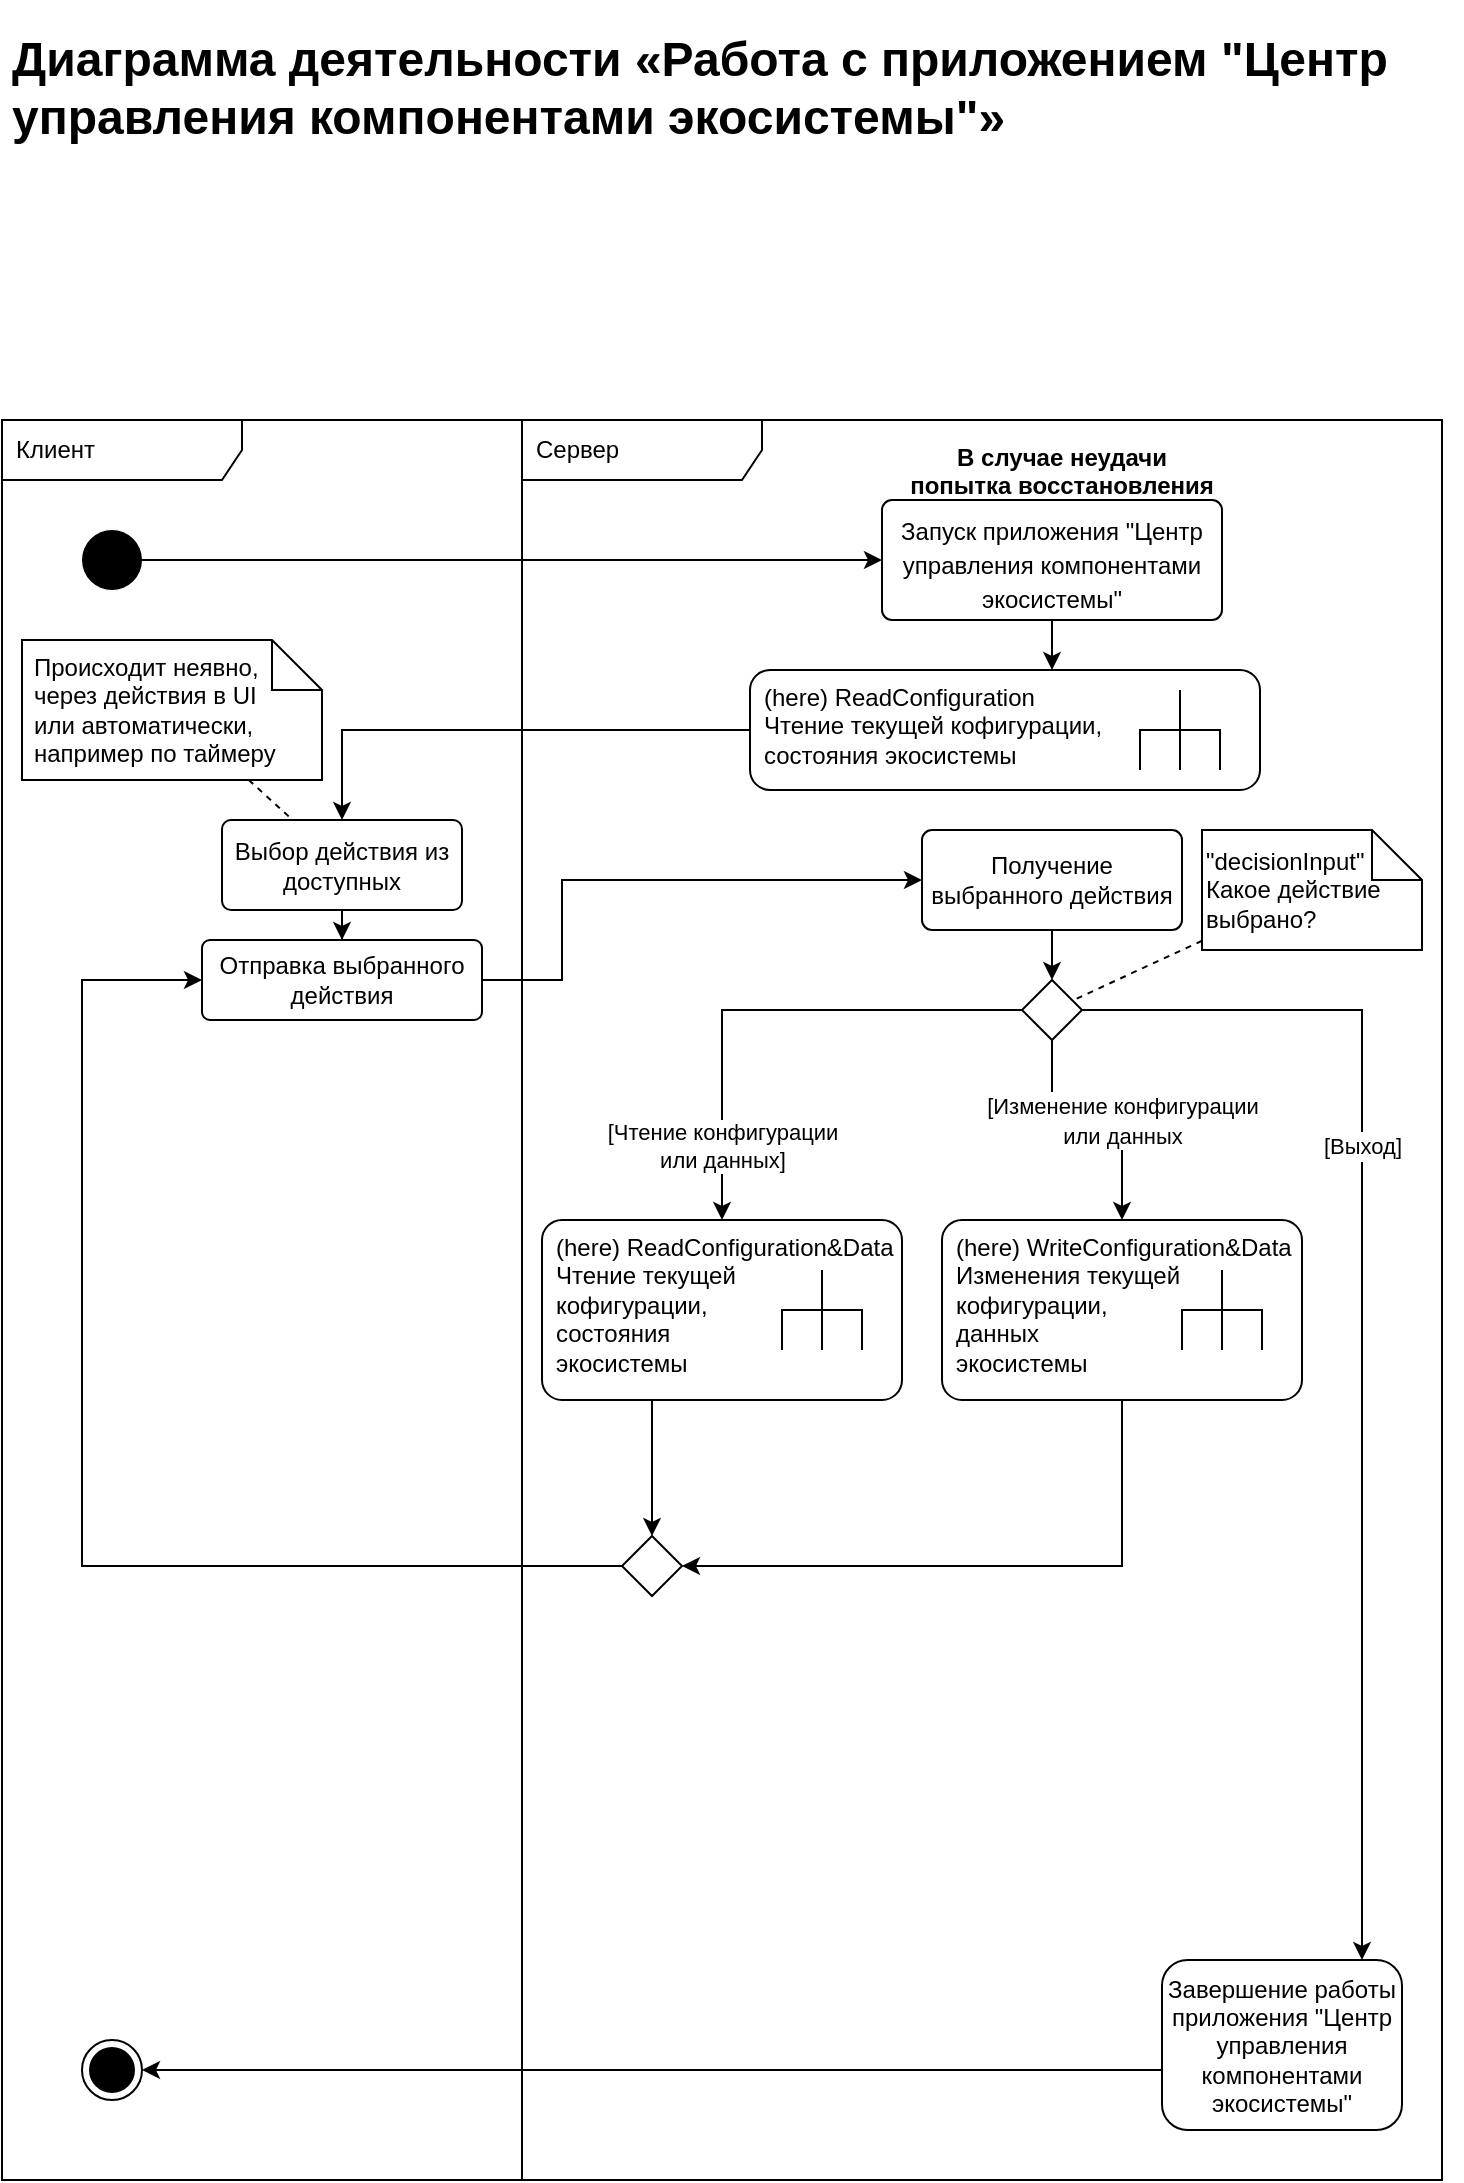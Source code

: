 <mxfile version="20.2.3" type="device" pages="3"><diagram id="9UsomqojViAuLnaPdlNh" name="Main diagram"><mxGraphModel dx="1320" dy="-602" grid="1" gridSize="10" guides="1" tooltips="1" connect="1" arrows="1" fold="1" page="1" pageScale="1" pageWidth="827" pageHeight="1169" math="0" shadow="0"><root><mxCell id="0"/><mxCell id="1" parent="0"/><mxCell id="DI5fFlfgpQI35xA6taGO-94" value="Сервер" style="shape=umlFrame;whiteSpace=wrap;html=1;width=120;height=30;boundedLbl=1;verticalAlign=middle;align=left;spacingLeft=5;" parent="1" vertex="1"><mxGeometry x="300" y="1400" width="460" height="880" as="geometry"/></mxCell><mxCell id="DI5fFlfgpQI35xA6taGO-26" value="В случае неудачи &#10;попытка восстановления" style="text;align=center;fontStyle=1;verticalAlign=middle;spacingLeft=3;spacingRight=3;strokeColor=none;rotatable=0;points=[[0,0.5],[1,0.5]];portConstraint=eastwest;rounded=1;" parent="1" vertex="1"><mxGeometry x="490.0" y="1400" width="160" height="50" as="geometry"/></mxCell><mxCell id="DI5fFlfgpQI35xA6taGO-92" value="&lt;h1&gt;Диаграмма деятельности «Работа с приложением &quot;Центр управления компонентами экосистемы&quot;»&lt;/h1&gt;&lt;span style=&quot;text-align: center;&quot;&gt;&lt;br&gt;&lt;/span&gt;" style="text;html=1;strokeColor=none;fillColor=none;spacing=5;spacingTop=-20;overflow=hidden;rounded=0;whiteSpace=wrap;" parent="1" vertex="1"><mxGeometry x="40" y="1200" width="730" height="160" as="geometry"/></mxCell><mxCell id="DI5fFlfgpQI35xA6taGO-93" value="Клиент" style="shape=umlFrame;whiteSpace=wrap;html=1;width=120;height=30;boundedLbl=1;verticalAlign=middle;align=left;spacingLeft=5;" parent="1" vertex="1"><mxGeometry x="40" y="1400" width="260" height="880" as="geometry"/></mxCell><mxCell id="DI5fFlfgpQI35xA6taGO-95" value="" style="ellipse;html=1;shape=endState;fillColor=#000000;strokeColor=#000000;fontSize=14;" parent="1" vertex="1"><mxGeometry x="80" y="2210" width="30" height="30" as="geometry"/></mxCell><mxCell id="DI5fFlfgpQI35xA6taGO-100" style="edgeStyle=orthogonalEdgeStyle;rounded=0;orthogonalLoop=1;jettySize=auto;html=1;fontSize=14;" parent="1" source="DI5fFlfgpQI35xA6taGO-96" target="DI5fFlfgpQI35xA6taGO-97" edge="1"><mxGeometry relative="1" as="geometry"/></mxCell><mxCell id="DI5fFlfgpQI35xA6taGO-96" value="" style="ellipse;fillColor=#000000;strokeColor=none;fontSize=14;html=1;" parent="1" vertex="1"><mxGeometry x="80" y="1455" width="30" height="30" as="geometry"/></mxCell><mxCell id="X1tYGDxfptllrSs_96oW-2" value="" style="edgeStyle=orthogonalEdgeStyle;rounded=0;orthogonalLoop=1;jettySize=auto;html=1;" parent="1" source="DI5fFlfgpQI35xA6taGO-97" target="X1tYGDxfptllrSs_96oW-26" edge="1"><mxGeometry relative="1" as="geometry"><mxPoint x="565" y="1530" as="targetPoint"/><Array as="points"><mxPoint x="565" y="1530"/><mxPoint x="565" y="1530"/></Array></mxGeometry></mxCell><mxCell id="DI5fFlfgpQI35xA6taGO-97" value="&lt;span style=&quot;font-size: 12px;&quot;&gt;Запуск приложения &quot;Центр управления компонентами экосистемы&quot;&lt;/span&gt;" style="html=1;align=center;verticalAlign=top;rounded=1;absoluteArcSize=1;arcSize=10;dashed=0;fontSize=14;whiteSpace=wrap;" parent="1" vertex="1"><mxGeometry x="480" y="1440" width="170" height="60" as="geometry"/></mxCell><mxCell id="X1tYGDxfptllrSs_96oW-4" value="" style="edgeStyle=orthogonalEdgeStyle;rounded=0;orthogonalLoop=1;jettySize=auto;html=1;" parent="1" source="X1tYGDxfptllrSs_96oW-26" target="X1tYGDxfptllrSs_96oW-3" edge="1"><mxGeometry relative="1" as="geometry"><mxPoint x="400" y="1555" as="sourcePoint"/></mxGeometry></mxCell><mxCell id="X1tYGDxfptllrSs_96oW-8" value="" style="edgeStyle=orthogonalEdgeStyle;rounded=0;orthogonalLoop=1;jettySize=auto;html=1;fontSize=12;" parent="1" source="X1tYGDxfptllrSs_96oW-3" target="X1tYGDxfptllrSs_96oW-7" edge="1"><mxGeometry relative="1" as="geometry"/></mxCell><mxCell id="X1tYGDxfptllrSs_96oW-3" value="&lt;span style=&quot;font-size: 12px;&quot;&gt;Выбор действия из доступных&lt;/span&gt;" style="whiteSpace=wrap;html=1;fontSize=12;verticalAlign=middle;rounded=1;arcSize=10;dashed=0;" parent="1" vertex="1"><mxGeometry x="150" y="1600" width="120" height="45" as="geometry"/></mxCell><mxCell id="X1tYGDxfptllrSs_96oW-10" value="" style="edgeStyle=orthogonalEdgeStyle;rounded=0;orthogonalLoop=1;jettySize=auto;html=1;fontSize=12;" parent="1" source="X1tYGDxfptllrSs_96oW-7" target="X1tYGDxfptllrSs_96oW-9" edge="1"><mxGeometry relative="1" as="geometry"><Array as="points"><mxPoint x="320" y="1680"/><mxPoint x="320" y="1630"/></Array></mxGeometry></mxCell><mxCell id="X1tYGDxfptllrSs_96oW-7" value="Отправка выбранного действия" style="whiteSpace=wrap;html=1;rounded=1;arcSize=10;dashed=0;" parent="1" vertex="1"><mxGeometry x="140" y="1660" width="140" height="40" as="geometry"/></mxCell><mxCell id="X1tYGDxfptllrSs_96oW-12" style="edgeStyle=orthogonalEdgeStyle;rounded=0;orthogonalLoop=1;jettySize=auto;html=1;fontSize=12;" parent="1" source="X1tYGDxfptllrSs_96oW-9" target="X1tYGDxfptllrSs_96oW-11" edge="1"><mxGeometry relative="1" as="geometry"/></mxCell><mxCell id="X1tYGDxfptllrSs_96oW-9" value="Получение выбранного действия" style="whiteSpace=wrap;html=1;rounded=1;arcSize=10;dashed=0;" parent="1" vertex="1"><mxGeometry x="500" y="1605" width="130" height="50" as="geometry"/></mxCell><mxCell id="X1tYGDxfptllrSs_96oW-20" value="" style="edgeStyle=orthogonalEdgeStyle;shape=connector;rounded=0;orthogonalLoop=1;jettySize=auto;html=1;labelBackgroundColor=default;fontFamily=Helvetica;fontSize=12;fontColor=default;endArrow=classic;strokeColor=default;" parent="1" source="X1tYGDxfptllrSs_96oW-11" target="X1tYGDxfptllrSs_96oW-19" edge="1"><mxGeometry relative="1" as="geometry"><Array as="points"><mxPoint x="720" y="1695"/></Array></mxGeometry></mxCell><mxCell id="X1tYGDxfptllrSs_96oW-21" value="&lt;span style=&quot;font-size: 11px;&quot;&gt;[Выход]&lt;/span&gt;" style="edgeLabel;html=1;align=center;verticalAlign=middle;resizable=0;points=[];fontSize=12;fontFamily=Helvetica;fontColor=default;" parent="X1tYGDxfptllrSs_96oW-20" vertex="1" connectable="0"><mxGeometry x="0.356" y="-3" relative="1" as="geometry"><mxPoint x="3" y="-209" as="offset"/></mxGeometry></mxCell><mxCell id="X1tYGDxfptllrSs_96oW-24" value="" style="edgeStyle=orthogonalEdgeStyle;shape=connector;rounded=0;orthogonalLoop=1;jettySize=auto;html=1;labelBackgroundColor=default;fontFamily=Helvetica;fontSize=12;fontColor=default;endArrow=classic;strokeColor=default;" parent="1" source="X1tYGDxfptllrSs_96oW-11" target="Ns5YHfF0-FEPGCTIs2n--6" edge="1"><mxGeometry relative="1" as="geometry"><mxPoint x="565" y="1800" as="targetPoint"/></mxGeometry></mxCell><mxCell id="X1tYGDxfptllrSs_96oW-25" value="&lt;span style=&quot;font-size: 11px;&quot;&gt;[Изменение конфигурации&lt;br&gt;&lt;/span&gt;&lt;span style=&quot;font-size: 11px;&quot;&gt;или данных&lt;/span&gt;&lt;span style=&quot;font-size: 11px;&quot;&gt;&lt;br&gt;&lt;/span&gt;" style="edgeLabel;html=1;align=center;verticalAlign=middle;resizable=0;points=[];fontSize=12;fontFamily=Helvetica;fontColor=default;" parent="X1tYGDxfptllrSs_96oW-24" vertex="1" connectable="0"><mxGeometry x="0.298" relative="1" as="geometry"><mxPoint y="-6" as="offset"/></mxGeometry></mxCell><mxCell id="Ns5YHfF0-FEPGCTIs2n--3" value="" style="edgeStyle=orthogonalEdgeStyle;rounded=0;orthogonalLoop=1;jettySize=auto;html=1;" edge="1" parent="1" source="X1tYGDxfptllrSs_96oW-11" target="Ns5YHfF0-FEPGCTIs2n--5"><mxGeometry relative="1" as="geometry"><mxPoint x="405.0" y="1800" as="targetPoint"/></mxGeometry></mxCell><mxCell id="Ns5YHfF0-FEPGCTIs2n--4" value="[Чтение конфигурации &lt;br&gt;или данных]" style="edgeLabel;html=1;align=center;verticalAlign=middle;resizable=0;points=[];" vertex="1" connectable="0" parent="Ns5YHfF0-FEPGCTIs2n--3"><mxGeometry x="0.658" y="-3" relative="1" as="geometry"><mxPoint x="3" y="6" as="offset"/></mxGeometry></mxCell><mxCell id="X1tYGDxfptllrSs_96oW-11" value="" style="rhombus;fontSize=12;" parent="1" vertex="1"><mxGeometry x="550" y="1680" width="30" height="30" as="geometry"/></mxCell><mxCell id="X1tYGDxfptllrSs_96oW-14" style="rounded=0;orthogonalLoop=1;jettySize=auto;html=1;fontSize=12;endArrow=none;endFill=0;dashed=1;" parent="1" source="X1tYGDxfptllrSs_96oW-13" target="X1tYGDxfptllrSs_96oW-11" edge="1"><mxGeometry relative="1" as="geometry"/></mxCell><mxCell id="X1tYGDxfptllrSs_96oW-13" value="&lt;div style=&quot;&quot;&gt;&quot;decisionInput&quot;&lt;/div&gt;&lt;span style=&quot;text-align: center;&quot;&gt;Какое действие выбрано?&lt;/span&gt;" style="shape=note2;boundedLbl=1;whiteSpace=wrap;html=1;size=25;verticalAlign=middle;align=left;fontSize=12;spacingTop=0;" parent="1" vertex="1"><mxGeometry x="640" y="1605" width="110" height="60" as="geometry"/></mxCell><mxCell id="X1tYGDxfptllrSs_96oW-22" style="edgeStyle=orthogonalEdgeStyle;shape=connector;rounded=0;orthogonalLoop=1;jettySize=auto;html=1;labelBackgroundColor=default;fontFamily=Helvetica;fontSize=12;fontColor=default;endArrow=classic;strokeColor=default;" parent="1" source="X1tYGDxfptllrSs_96oW-19" target="DI5fFlfgpQI35xA6taGO-95" edge="1"><mxGeometry relative="1" as="geometry"><Array as="points"><mxPoint x="500" y="2225"/><mxPoint x="500" y="2225"/></Array></mxGeometry></mxCell><mxCell id="X1tYGDxfptllrSs_96oW-19" value="Завершение работы приложения &quot;Центр управления компонентами экосистемы&quot;" style="whiteSpace=wrap;html=1;rounded=1;" parent="1" vertex="1"><mxGeometry x="620" y="2170" width="120" height="85" as="geometry"/></mxCell><UserObject label="(here) ReadConfiguration&lt;br&gt;&lt;span style=&quot;text-align: center;&quot;&gt;Чтение текущей кофигурации, &lt;br&gt;состояния экосистемы&lt;/span&gt;" link="data:page/id,hd8zI2Qt1j7kPz5_j84O" id="X1tYGDxfptllrSs_96oW-26"><mxCell style="shape=mxgraph.uml25.behaviorAction;html=1;rounded=1;absoluteArcSize=1;arcSize=10;align=left;spacingLeft=5;fontFamily=Helvetica;fontSize=12;fontColor=default;strokeColor=default;fillColor=default;verticalAlign=top;" parent="1" vertex="1"><mxGeometry x="414" y="1525" width="255" height="60" as="geometry"/></mxCell></UserObject><mxCell id="BLzVW4yP7n9GUXeEVfy9-2" style="shape=connector;rounded=0;orthogonalLoop=1;jettySize=auto;html=1;labelBackgroundColor=default;fontFamily=Helvetica;fontSize=12;fontColor=default;endArrow=none;strokeColor=default;endFill=0;dashed=1;" parent="1" source="BLzVW4yP7n9GUXeEVfy9-1" target="X1tYGDxfptllrSs_96oW-3" edge="1"><mxGeometry relative="1" as="geometry"/></mxCell><mxCell id="BLzVW4yP7n9GUXeEVfy9-1" value="&lt;div style=&quot;&quot;&gt;Происходит неявно, через действия в UI&lt;/div&gt;&lt;div style=&quot;&quot;&gt;или автоматически, например по таймеру&lt;/div&gt;" style="shape=note2;boundedLbl=1;whiteSpace=wrap;html=1;size=25;verticalAlign=middle;align=left;fontSize=12;spacingTop=0;spacingLeft=4;" parent="1" vertex="1"><mxGeometry x="50" y="1510" width="150" height="70" as="geometry"/></mxCell><mxCell id="Ns5YHfF0-FEPGCTIs2n--8" style="edgeStyle=orthogonalEdgeStyle;rounded=0;orthogonalLoop=1;jettySize=auto;html=1;" edge="1" parent="1" source="Ns5YHfF0-FEPGCTIs2n--5" target="Ns5YHfF0-FEPGCTIs2n--7"><mxGeometry relative="1" as="geometry"><Array as="points"><mxPoint x="365" y="1910"/><mxPoint x="365" y="1910"/></Array></mxGeometry></mxCell><UserObject label="(here) ReadConfiguration&amp;amp;Data&lt;br&gt;&lt;span style=&quot;&quot;&gt;Чтение текущей &lt;br&gt;кофигурации, &lt;br&gt;состояния &lt;br&gt;экосистемы&lt;/span&gt;" link="data:page/id,hd8zI2Qt1j7kPz5_j84O" placeholders="null" id="Ns5YHfF0-FEPGCTIs2n--5"><mxCell style="shape=mxgraph.uml25.behaviorAction;html=1;rounded=1;absoluteArcSize=1;arcSize=10;align=left;spacingLeft=5;fontFamily=Helvetica;fontSize=12;fontColor=default;strokeColor=default;fillColor=default;verticalAlign=top;horizontal=1;labelPosition=center;verticalLabelPosition=middle;" vertex="1" parent="1"><mxGeometry x="310" y="1800" width="180" height="90" as="geometry"/></mxCell></UserObject><mxCell id="Ns5YHfF0-FEPGCTIs2n--9" style="edgeStyle=orthogonalEdgeStyle;rounded=0;orthogonalLoop=1;jettySize=auto;html=1;" edge="1" parent="1" source="Ns5YHfF0-FEPGCTIs2n--6" target="Ns5YHfF0-FEPGCTIs2n--7"><mxGeometry relative="1" as="geometry"><Array as="points"><mxPoint x="600" y="1973"/></Array></mxGeometry></mxCell><UserObject label="(here) WriteConfiguration&amp;amp;Data&lt;br&gt;&lt;span style=&quot;&quot;&gt;Изменения текущей &lt;br&gt;кофигурации, &lt;br&gt;данных&lt;br&gt;экосистемы&lt;/span&gt;" link="data:page/id,ylNswd9d-pCwAk4WN27b" id="Ns5YHfF0-FEPGCTIs2n--6"><mxCell style="shape=mxgraph.uml25.behaviorAction;html=1;rounded=1;absoluteArcSize=1;arcSize=10;align=left;spacingLeft=5;fontFamily=Helvetica;fontSize=12;fontColor=default;strokeColor=default;fillColor=default;verticalAlign=top;horizontal=1;labelPosition=center;verticalLabelPosition=middle;" vertex="1" parent="1"><mxGeometry x="510" y="1800" width="180" height="90" as="geometry"/></mxCell></UserObject><mxCell id="Ns5YHfF0-FEPGCTIs2n--11" style="edgeStyle=orthogonalEdgeStyle;rounded=0;orthogonalLoop=1;jettySize=auto;html=1;" edge="1" parent="1" source="Ns5YHfF0-FEPGCTIs2n--7" target="X1tYGDxfptllrSs_96oW-7"><mxGeometry relative="1" as="geometry"><Array as="points"><mxPoint x="80" y="1973"/><mxPoint x="80" y="1680"/></Array></mxGeometry></mxCell><mxCell id="Ns5YHfF0-FEPGCTIs2n--7" value="" style="rhombus;fontSize=12;" vertex="1" parent="1"><mxGeometry x="350" y="1958" width="30" height="30" as="geometry"/></mxCell></root></mxGraphModel></diagram><diagram id="hd8zI2Qt1j7kPz5_j84O" name="ReadConfiguration&amp;Data"><mxGraphModel dx="163" dy="-744" grid="1" gridSize="10" guides="1" tooltips="1" connect="1" arrows="1" fold="1" page="1" pageScale="1" pageWidth="827" pageHeight="1169" math="0" shadow="0"><root><mxCell id="0"/><mxCell id="1" parent="0"/><mxCell id="CWNwZMJmdp2RIXEAEu96-1" value="Запуск приложения &quot;Центр управления компонентами экосистемы&quot;" style="whiteSpace=wrap;html=1;fillColor=#ffffc0;strokeColor=#ff0000;rounded=1;imageHeight=24;arcSize=20;" vertex="1" parent="1"><mxGeometry x="1389.99" y="1265" width="146.85" height="65" as="geometry"/></mxCell><mxCell id="CWNwZMJmdp2RIXEAEu96-2" value="Выбор доступного действия" style="whiteSpace=wrap;html=1;fillColor=#ffffc0;strokeColor=#ff0000;rounded=1;arcSize=20;" vertex="1" parent="1"><mxGeometry x="839.995" y="1430" width="120" height="60" as="geometry"/></mxCell><mxCell id="CWNwZMJmdp2RIXEAEu96-3" value="Какое действие выбрано?" style="rhombus;whiteSpace=wrap;html=1;fillColor=#ffffc0;strokeColor=#ff0000;rounded=0;arcSize=20;" vertex="1" parent="1"><mxGeometry x="1430.0" y="1490" width="136.85" height="80" as="geometry"/></mxCell><mxCell id="CWNwZMJmdp2RIXEAEu96-4" value="" style="edgeStyle=orthogonalEdgeStyle;rounded=0;jumpStyle=arc;jumpSize=10;orthogonalLoop=1;jettySize=auto;html=1;endSize=6;targetPerimeterSpacing=0;strokeWidth=1;exitX=1;exitY=0.5;exitDx=0;exitDy=0;" edge="1" parent="1" source="CWNwZMJmdp2RIXEAEu96-2" target="CWNwZMJmdp2RIXEAEu96-38"><mxGeometry relative="1" as="geometry"/></mxCell><mxCell id="CWNwZMJmdp2RIXEAEu96-5" value="Запрос данных у компонента &quot;Хранение данных&quot;" style="whiteSpace=wrap;html=1;fillColor=#ffffc0;strokeColor=#ff0000;rounded=1;arcSize=20;" vertex="1" parent="1"><mxGeometry x="1179.995" y="1660" width="120" height="60" as="geometry"/></mxCell><mxCell id="CWNwZMJmdp2RIXEAEu96-6" value="" style="edgeStyle=orthogonalEdgeStyle;rounded=0;jumpStyle=arc;jumpSize=10;orthogonalLoop=1;jettySize=auto;html=1;endSize=6;targetPerimeterSpacing=0;strokeWidth=1;exitX=0;exitY=0.5;exitDx=0;exitDy=0;" edge="1" parent="1" source="CWNwZMJmdp2RIXEAEu96-3" target="CWNwZMJmdp2RIXEAEu96-30"><mxGeometry relative="1" as="geometry"><mxPoint x="1299.83" y="1620" as="targetPoint"/><Array as="points"><mxPoint x="1299.84" y="1530"/></Array></mxGeometry></mxCell><mxCell id="CWNwZMJmdp2RIXEAEu96-7" value="[Чтение&amp;nbsp; (просмотр) &lt;br&gt;конфигурации]" style="edgeLabel;html=1;align=center;verticalAlign=middle;resizable=0;points=[];labelBackgroundColor=default;" vertex="1" connectable="0" parent="CWNwZMJmdp2RIXEAEu96-6"><mxGeometry x="0.144" y="1" relative="1" as="geometry"><mxPoint x="66" y="-1" as="offset"/></mxGeometry></mxCell><mxCell id="CWNwZMJmdp2RIXEAEu96-8" value="Запрос данных у отдельных компонентов (если необходимо)" style="whiteSpace=wrap;html=1;fillColor=#ffffc0;strokeColor=#ff0000;rounded=1;arcSize=20;" vertex="1" parent="1"><mxGeometry x="1309.99" y="1660" width="136.86" height="60" as="geometry"/></mxCell><mxCell id="CWNwZMJmdp2RIXEAEu96-9" style="edgeStyle=orthogonalEdgeStyle;rounded=0;jumpStyle=arc;jumpSize=10;orthogonalLoop=1;jettySize=auto;html=1;endSize=6;targetPerimeterSpacing=0;strokeWidth=1;" edge="1" parent="1" target="CWNwZMJmdp2RIXEAEu96-28"><mxGeometry relative="1" as="geometry"><mxPoint x="1269.64" y="1720" as="sourcePoint"/><mxPoint x="1270" y="1760" as="targetPoint"/><Array as="points"><mxPoint x="1269.84" y="1750"/><mxPoint x="1269.84" y="1750"/></Array></mxGeometry></mxCell><mxCell id="CWNwZMJmdp2RIXEAEu96-10" style="edgeStyle=orthogonalEdgeStyle;rounded=0;jumpStyle=arc;jumpSize=10;orthogonalLoop=1;jettySize=auto;html=1;endSize=6;targetPerimeterSpacing=0;strokeWidth=1;" edge="1" parent="1" target="CWNwZMJmdp2RIXEAEu96-28"><mxGeometry relative="1" as="geometry"><mxPoint x="1339.64" y="1720" as="sourcePoint"/><mxPoint x="1339.96" y="1761.04" as="targetPoint"/><Array as="points"><mxPoint x="1339.84" y="1750"/><mxPoint x="1339.84" y="1750"/></Array></mxGeometry></mxCell><mxCell id="CWNwZMJmdp2RIXEAEu96-11" value="Отображение данных" style="whiteSpace=wrap;html=1;fillColor=#ffffc0;strokeColor=#ff0000;rounded=1;arcSize=20;" vertex="1" parent="1"><mxGeometry x="1149.99" y="1800" width="136.86" height="60" as="geometry"/></mxCell><mxCell id="CWNwZMJmdp2RIXEAEu96-12" style="edgeStyle=orthogonalEdgeStyle;rounded=0;orthogonalLoop=1;jettySize=auto;html=1;endArrow=classic;endFill=1;" edge="1" parent="1" source="CWNwZMJmdp2RIXEAEu96-13" target="CWNwZMJmdp2RIXEAEu96-48"><mxGeometry relative="1" as="geometry"><Array as="points"><mxPoint x="1559.99" y="1730"/><mxPoint x="1559.99" y="1730"/></Array></mxGeometry></mxCell><mxCell id="CWNwZMJmdp2RIXEAEu96-13" value="Отправка запроса на изменения данных" style="whiteSpace=wrap;html=1;fillColor=#ffffc0;strokeColor=#ff0000;rounded=1;arcSize=20;" vertex="1" parent="1"><mxGeometry x="1500.0" y="1650" width="120" height="70" as="geometry"/></mxCell><mxCell id="CWNwZMJmdp2RIXEAEu96-14" value="" style="edgeStyle=orthogonalEdgeStyle;rounded=0;jumpStyle=arc;jumpSize=10;orthogonalLoop=1;jettySize=auto;html=1;fontColor=none;endSize=6;targetPerimeterSpacing=0;strokeWidth=1;" edge="1" parent="1" source="CWNwZMJmdp2RIXEAEu96-3" target="CWNwZMJmdp2RIXEAEu96-13"><mxGeometry relative="1" as="geometry"/></mxCell><mxCell id="CWNwZMJmdp2RIXEAEu96-15" value="[Изменение конфигурации]" style="edgeLabel;html=1;align=center;verticalAlign=middle;resizable=0;points=[];fontColor=none;labelBackgroundColor=default;" vertex="1" connectable="0" parent="CWNwZMJmdp2RIXEAEu96-14"><mxGeometry x="-0.49" relative="1" as="geometry"><mxPoint as="offset"/></mxGeometry></mxCell><mxCell id="CWNwZMJmdp2RIXEAEu96-16" value="Завершение работы приложения &quot;Центр управления компонентами экосистемы&quot;" style="whiteSpace=wrap;html=1;fillColor=#ffffc0;strokeColor=#ff0000;rounded=1;arcSize=20;" vertex="1" parent="1"><mxGeometry x="1548.6" y="2120" width="120" height="130" as="geometry"/></mxCell><mxCell id="CWNwZMJmdp2RIXEAEu96-17" value="" style="edgeStyle=orthogonalEdgeStyle;rounded=0;jumpStyle=arc;jumpSize=10;orthogonalLoop=1;jettySize=auto;html=1;fontColor=none;endSize=6;targetPerimeterSpacing=0;strokeWidth=1;" edge="1" parent="1" source="CWNwZMJmdp2RIXEAEu96-3" target="CWNwZMJmdp2RIXEAEu96-16"><mxGeometry relative="1" as="geometry"><Array as="points"><mxPoint x="1639.84" y="1530"/></Array></mxGeometry></mxCell><mxCell id="CWNwZMJmdp2RIXEAEu96-18" value="[Выход]" style="edgeLabel;html=1;align=center;verticalAlign=middle;resizable=0;points=[];fontColor=none;" vertex="1" connectable="0" parent="CWNwZMJmdp2RIXEAEu96-17"><mxGeometry x="-0.298" y="1" relative="1" as="geometry"><mxPoint as="offset"/></mxGeometry></mxCell><mxCell id="CWNwZMJmdp2RIXEAEu96-19" style="edgeStyle=orthogonalEdgeStyle;rounded=0;orthogonalLoop=1;jettySize=auto;html=1;entryX=0.75;entryY=0;entryDx=0;entryDy=0;" edge="1" parent="1" source="CWNwZMJmdp2RIXEAEu96-30" target="CWNwZMJmdp2RIXEAEu96-5"><mxGeometry relative="1" as="geometry"><mxPoint x="1269.99" y="1630" as="sourcePoint"/><Array as="points"><mxPoint x="1269.84" y="1640"/><mxPoint x="1269.84" y="1640"/></Array></mxGeometry></mxCell><mxCell id="CWNwZMJmdp2RIXEAEu96-20" style="edgeStyle=orthogonalEdgeStyle;rounded=0;orthogonalLoop=1;jettySize=auto;html=1;entryX=0.25;entryY=0;entryDx=0;entryDy=0;" edge="1" parent="1" source="CWNwZMJmdp2RIXEAEu96-30" target="CWNwZMJmdp2RIXEAEu96-8"><mxGeometry relative="1" as="geometry"><mxPoint x="1329.99" y="1630" as="sourcePoint"/><Array as="points"><mxPoint x="1343.84" y="1645"/></Array></mxGeometry></mxCell><mxCell id="CWNwZMJmdp2RIXEAEu96-21" style="edgeStyle=orthogonalEdgeStyle;rounded=0;orthogonalLoop=1;jettySize=auto;html=1;exitX=0;exitY=0.5;exitDx=0;exitDy=0;entryX=0.5;entryY=0;entryDx=0;entryDy=0;" edge="1" parent="1" source="CWNwZMJmdp2RIXEAEu96-22" target="CWNwZMJmdp2RIXEAEu96-2"><mxGeometry relative="1" as="geometry"/></mxCell><mxCell id="CWNwZMJmdp2RIXEAEu96-22" value="Чтение текущей кофигурации, состояния экосистемы" style="whiteSpace=wrap;html=1;fillColor=#ffffc0;strokeColor=#ff0000;rounded=1;arcSize=20;" vertex="1" parent="1"><mxGeometry x="1383.41" y="1350" width="143.44" height="60" as="geometry"/></mxCell><mxCell id="CWNwZMJmdp2RIXEAEu96-23" value="" style="rounded=0;orthogonalLoop=1;jettySize=auto;html=1;entryX=0.559;entryY=0.013;entryDx=0;entryDy=0;entryPerimeter=0;" edge="1" parent="1" source="CWNwZMJmdp2RIXEAEu96-1" target="CWNwZMJmdp2RIXEAEu96-22"><mxGeometry relative="1" as="geometry"/></mxCell><mxCell id="CWNwZMJmdp2RIXEAEu96-24" value="" style="edgeStyle=orthogonalEdgeStyle;rounded=0;orthogonalLoop=1;jettySize=auto;html=1;exitX=0;exitY=0.5;exitDx=0;exitDy=0;" edge="1" parent="1" source="CWNwZMJmdp2RIXEAEu96-51" target="CWNwZMJmdp2RIXEAEu96-27"><mxGeometry relative="1" as="geometry"><mxPoint x="1386.876" y="1890" as="targetPoint"/><Array as="points"><mxPoint x="1389.99" y="1895"/><mxPoint x="1359.99" y="1895"/></Array></mxGeometry></mxCell><mxCell id="CWNwZMJmdp2RIXEAEu96-25" value="[Нет]" style="edgeLabel;html=1;align=center;verticalAlign=middle;resizable=0;points=[];" vertex="1" connectable="0" parent="CWNwZMJmdp2RIXEAEu96-24"><mxGeometry x="-0.263" y="2" relative="1" as="geometry"><mxPoint x="10" y="-2" as="offset"/></mxGeometry></mxCell><mxCell id="CWNwZMJmdp2RIXEAEu96-26" value="Отправка статуса операции пользователю" style="whiteSpace=wrap;html=1;fillColor=#ffffc0;strokeColor=#ff0000;rounded=1;arcSize=20;" vertex="1" parent="1"><mxGeometry x="1528.42" y="1840" width="83.15" height="70" as="geometry"/></mxCell><mxCell id="CWNwZMJmdp2RIXEAEu96-27" value="Запуск справки, средств восстановления и диагностики" style="whiteSpace=wrap;html=1;fillColor=#ffffc0;strokeColor=#ff0000;rounded=1;arcSize=20;" vertex="1" parent="1"><mxGeometry x="1299.99" y="1958" width="136.86" height="60" as="geometry"/></mxCell><mxCell id="CWNwZMJmdp2RIXEAEu96-28" value="" style="html=1;points=[];perimeter=orthogonalPerimeter;fillColor=#000000;strokeColor=none;rounded=1;labelBackgroundColor=none;direction=south;" vertex="1" parent="1"><mxGeometry x="1259.99" y="1760" width="96.85" height="5" as="geometry"/></mxCell><mxCell id="CWNwZMJmdp2RIXEAEu96-29" style="edgeStyle=orthogonalEdgeStyle;rounded=0;orthogonalLoop=1;jettySize=auto;html=1;" edge="1" parent="1" source="CWNwZMJmdp2RIXEAEu96-28" target="CWNwZMJmdp2RIXEAEu96-11"><mxGeometry relative="1" as="geometry"><mxPoint x="1308.819" y="1770" as="sourcePoint"/><Array as="points"><mxPoint x="1308.84" y="1780"/><mxPoint x="1308.84" y="1780"/></Array></mxGeometry></mxCell><mxCell id="CWNwZMJmdp2RIXEAEu96-30" value="" style="html=1;points=[];perimeter=orthogonalPerimeter;fillColor=#000000;strokeColor=none;rounded=1;labelBackgroundColor=none;direction=south;" vertex="1" parent="1"><mxGeometry x="1246.84" y="1620" width="110" height="5" as="geometry"/></mxCell><mxCell id="CWNwZMJmdp2RIXEAEu96-31" value="" style="html=1;points=[];perimeter=orthogonalPerimeter;fillColor=#000000;strokeColor=none;rounded=1;labelBackgroundColor=none;direction=south;" vertex="1" parent="1"><mxGeometry x="1446.85" y="2060" width="160.28" height="5" as="geometry"/></mxCell><mxCell id="CWNwZMJmdp2RIXEAEu96-32" style="edgeStyle=orthogonalEdgeStyle;rounded=0;orthogonalLoop=1;jettySize=auto;html=1;startArrow=none;" edge="1" parent="1" source="CWNwZMJmdp2RIXEAEu96-43" target="CWNwZMJmdp2RIXEAEu96-2"><mxGeometry relative="1" as="geometry"><mxPoint x="899.99" y="1483.684" as="targetPoint"/><Array as="points"/></mxGeometry></mxCell><mxCell id="CWNwZMJmdp2RIXEAEu96-33" style="edgeStyle=orthogonalEdgeStyle;rounded=0;orthogonalLoop=1;jettySize=auto;html=1;exitX=0;exitY=0.75;exitDx=0;exitDy=0;" edge="1" parent="1" source="CWNwZMJmdp2RIXEAEu96-16"><mxGeometry relative="1" as="geometry"><Array as="points"><mxPoint x="1548.84" y="2220"/></Array><mxPoint x="1526.85" y="2220.059" as="targetPoint"/></mxGeometry></mxCell><mxCell id="CWNwZMJmdp2RIXEAEu96-34" value="Восстановление работоспособности экосистемы" style="whiteSpace=wrap;html=1;fillColor=#ffffc0;strokeColor=#ff0000;rounded=1;arcSize=20;" vertex="1" parent="1"><mxGeometry x="1159.99" y="1958" width="120" height="60" as="geometry"/></mxCell><mxCell id="CWNwZMJmdp2RIXEAEu96-35" style="edgeStyle=orthogonalEdgeStyle;rounded=0;orthogonalLoop=1;jettySize=auto;html=1;" edge="1" parent="1" source="CWNwZMJmdp2RIXEAEu96-34" target="CWNwZMJmdp2RIXEAEu96-31"><mxGeometry relative="1" as="geometry"><Array as="points"><mxPoint x="1239.84" y="2040"/><mxPoint x="1479.84" y="2040"/></Array></mxGeometry></mxCell><mxCell id="CWNwZMJmdp2RIXEAEu96-36" value="" style="edgeStyle=orthogonalEdgeStyle;rounded=0;orthogonalLoop=1;jettySize=auto;html=1;" edge="1" parent="1" source="CWNwZMJmdp2RIXEAEu96-27" target="CWNwZMJmdp2RIXEAEu96-34"><mxGeometry relative="1" as="geometry"/></mxCell><mxCell id="CWNwZMJmdp2RIXEAEu96-37" style="edgeStyle=orthogonalEdgeStyle;rounded=0;orthogonalLoop=1;jettySize=auto;html=1;entryX=0.5;entryY=0;entryDx=0;entryDy=0;" edge="1" parent="1" source="CWNwZMJmdp2RIXEAEu96-38" target="CWNwZMJmdp2RIXEAEu96-3"><mxGeometry relative="1" as="geometry"/></mxCell><mxCell id="CWNwZMJmdp2RIXEAEu96-38" value="Выбор действия" style="whiteSpace=wrap;html=1;fillColor=#ffffc0;strokeColor=#ff0000;rounded=1;arcSize=20;" vertex="1" parent="1"><mxGeometry x="1239.995" y="1430" width="120" height="60" as="geometry"/></mxCell><mxCell id="CWNwZMJmdp2RIXEAEu96-39" value="" style="rhombus;whiteSpace=wrap;html=1;fillColor=#ffffc0;strokeColor=#ff0000;rounded=0;arcSize=20;" vertex="1" parent="1"><mxGeometry x="1545.0" y="1940" width="50" height="50" as="geometry"/></mxCell><mxCell id="CWNwZMJmdp2RIXEAEu96-40" value="" style="edgeStyle=orthogonalEdgeStyle;rounded=0;orthogonalLoop=1;jettySize=auto;html=1;" edge="1" parent="1" source="CWNwZMJmdp2RIXEAEu96-26" target="CWNwZMJmdp2RIXEAEu96-39"><mxGeometry relative="1" as="geometry"/></mxCell><mxCell id="CWNwZMJmdp2RIXEAEu96-41" value="" style="edgeStyle=orthogonalEdgeStyle;rounded=0;orthogonalLoop=1;jettySize=auto;html=1;endArrow=classic;endFill=1;" edge="1" parent="1" source="CWNwZMJmdp2RIXEAEu96-51" target="CWNwZMJmdp2RIXEAEu96-39"><mxGeometry relative="1" as="geometry"><mxPoint x="1956.669" y="2100" as="targetPoint"/><Array as="points"><mxPoint x="1499.84" y="1965"/></Array><mxPoint x="1876.669" y="1880.203" as="sourcePoint"/></mxGeometry></mxCell><mxCell id="CWNwZMJmdp2RIXEAEu96-42" value="[Да]" style="edgeLabel;html=1;align=center;verticalAlign=middle;resizable=0;points=[];" vertex="1" connectable="0" parent="CWNwZMJmdp2RIXEAEu96-41"><mxGeometry x="-0.519" y="1" relative="1" as="geometry"><mxPoint as="offset"/></mxGeometry></mxCell><mxCell id="CWNwZMJmdp2RIXEAEu96-43" value="" style="rhombus;whiteSpace=wrap;html=1;fillColor=#ffffc0;strokeColor=#ff0000;rounded=0;arcSize=20;" vertex="1" parent="1"><mxGeometry x="874.99" y="1805" width="50" height="50" as="geometry"/></mxCell><mxCell id="CWNwZMJmdp2RIXEAEu96-44" value="" style="edgeStyle=orthogonalEdgeStyle;rounded=0;orthogonalLoop=1;jettySize=auto;html=1;endArrow=classic;endFill=1;" edge="1" parent="1" source="CWNwZMJmdp2RIXEAEu96-31" target="CWNwZMJmdp2RIXEAEu96-43"><mxGeometry relative="1" as="geometry"><mxPoint x="1286.686" y="1530" as="targetPoint"/><Array as="points"><mxPoint x="1526.84" y="2130"/><mxPoint x="899.84" y="2130"/></Array><mxPoint x="1913.917" y="2105" as="sourcePoint"/></mxGeometry></mxCell><mxCell id="CWNwZMJmdp2RIXEAEu96-45" value="" style="edgeStyle=orthogonalEdgeStyle;rounded=0;orthogonalLoop=1;jettySize=auto;html=1;startArrow=none;" edge="1" parent="1" source="CWNwZMJmdp2RIXEAEu96-39" target="CWNwZMJmdp2RIXEAEu96-31"><mxGeometry relative="1" as="geometry"><mxPoint x="1476.876" y="1980" as="targetPoint"/><Array as="points"><mxPoint x="1569.84" y="2000"/><mxPoint x="1569.84" y="2000"/></Array></mxGeometry></mxCell><mxCell id="CWNwZMJmdp2RIXEAEu96-46" style="edgeStyle=orthogonalEdgeStyle;rounded=0;jumpStyle=arc;jumpSize=10;orthogonalLoop=1;jettySize=auto;html=1;fontColor=none;endSize=6;targetPerimeterSpacing=0;strokeWidth=1;exitX=0;exitY=0.5;exitDx=0;exitDy=0;" edge="1" parent="1" source="CWNwZMJmdp2RIXEAEu96-11" target="CWNwZMJmdp2RIXEAEu96-43"><mxGeometry relative="1" as="geometry"><Array as="points"><mxPoint x="899.84" y="1830"/></Array></mxGeometry></mxCell><mxCell id="CWNwZMJmdp2RIXEAEu96-47" style="edgeStyle=orthogonalEdgeStyle;rounded=0;orthogonalLoop=1;jettySize=auto;html=1;endArrow=classic;endFill=1;" edge="1" parent="1" source="CWNwZMJmdp2RIXEAEu96-49" target="CWNwZMJmdp2RIXEAEu96-26"><mxGeometry relative="1" as="geometry"><Array as="points"><mxPoint x="1569.99" y="1820"/><mxPoint x="1569.99" y="1820"/></Array></mxGeometry></mxCell><mxCell id="CWNwZMJmdp2RIXEAEu96-48" value="Ожидание ответа о результатах операции от компонентов" style="whiteSpace=wrap;html=1;fillColor=#ffffc0;strokeColor=#ff0000;rounded=1;arcSize=20;" vertex="1" parent="1"><mxGeometry x="1459.99" y="1740" width="163.15" height="45" as="geometry"/></mxCell><mxCell id="CWNwZMJmdp2RIXEAEu96-49" value="" style="html=1;points=[];perimeter=orthogonalPerimeter;fillColor=#000000;strokeColor=none;rounded=1;labelBackgroundColor=none;direction=south;" vertex="1" parent="1"><mxGeometry x="1486.84" y="1800" width="118.15" height="5" as="geometry"/></mxCell><mxCell id="CWNwZMJmdp2RIXEAEu96-50" style="edgeStyle=orthogonalEdgeStyle;rounded=0;orthogonalLoop=1;jettySize=auto;html=1;endArrow=classic;endFill=1;" edge="1" parent="1" source="CWNwZMJmdp2RIXEAEu96-48" target="CWNwZMJmdp2RIXEAEu96-49"><mxGeometry relative="1" as="geometry"><Array as="points"><mxPoint x="1556.99" y="1800"/><mxPoint x="1556.99" y="1800"/></Array></mxGeometry></mxCell><mxCell id="CWNwZMJmdp2RIXEAEu96-51" value="Компоненты ответили об успешно проведенной операции?" style="rhombus;whiteSpace=wrap;html=1;fillColor=#ffffc0;strokeColor=#ff0000;rounded=0;arcSize=20;" vertex="1" parent="1"><mxGeometry x="1389.99" y="1840" width="106.57" height="80" as="geometry"/></mxCell><mxCell id="CWNwZMJmdp2RIXEAEu96-52" style="edgeStyle=orthogonalEdgeStyle;rounded=0;orthogonalLoop=1;jettySize=auto;html=1;startArrow=none;" edge="1" parent="1" source="CWNwZMJmdp2RIXEAEu96-49" target="CWNwZMJmdp2RIXEAEu96-51"><mxGeometry relative="1" as="geometry"><Array as="points"><mxPoint x="1519.84" y="1820"/><mxPoint x="1442.84" y="1820"/></Array><mxPoint x="1446.823" y="1835" as="sourcePoint"/></mxGeometry></mxCell></root></mxGraphModel></diagram><diagram id="ylNswd9d-pCwAk4WN27b" name="WriteConfiguration&amp;Data"><mxGraphModel dx="990" dy="425" grid="1" gridSize="10" guides="1" tooltips="1" connect="1" arrows="1" fold="1" page="1" pageScale="1" pageWidth="827" pageHeight="1169" math="0" shadow="0"><root><mxCell id="0"/><mxCell id="1" parent="0"/></root></mxGraphModel></diagram></mxfile>